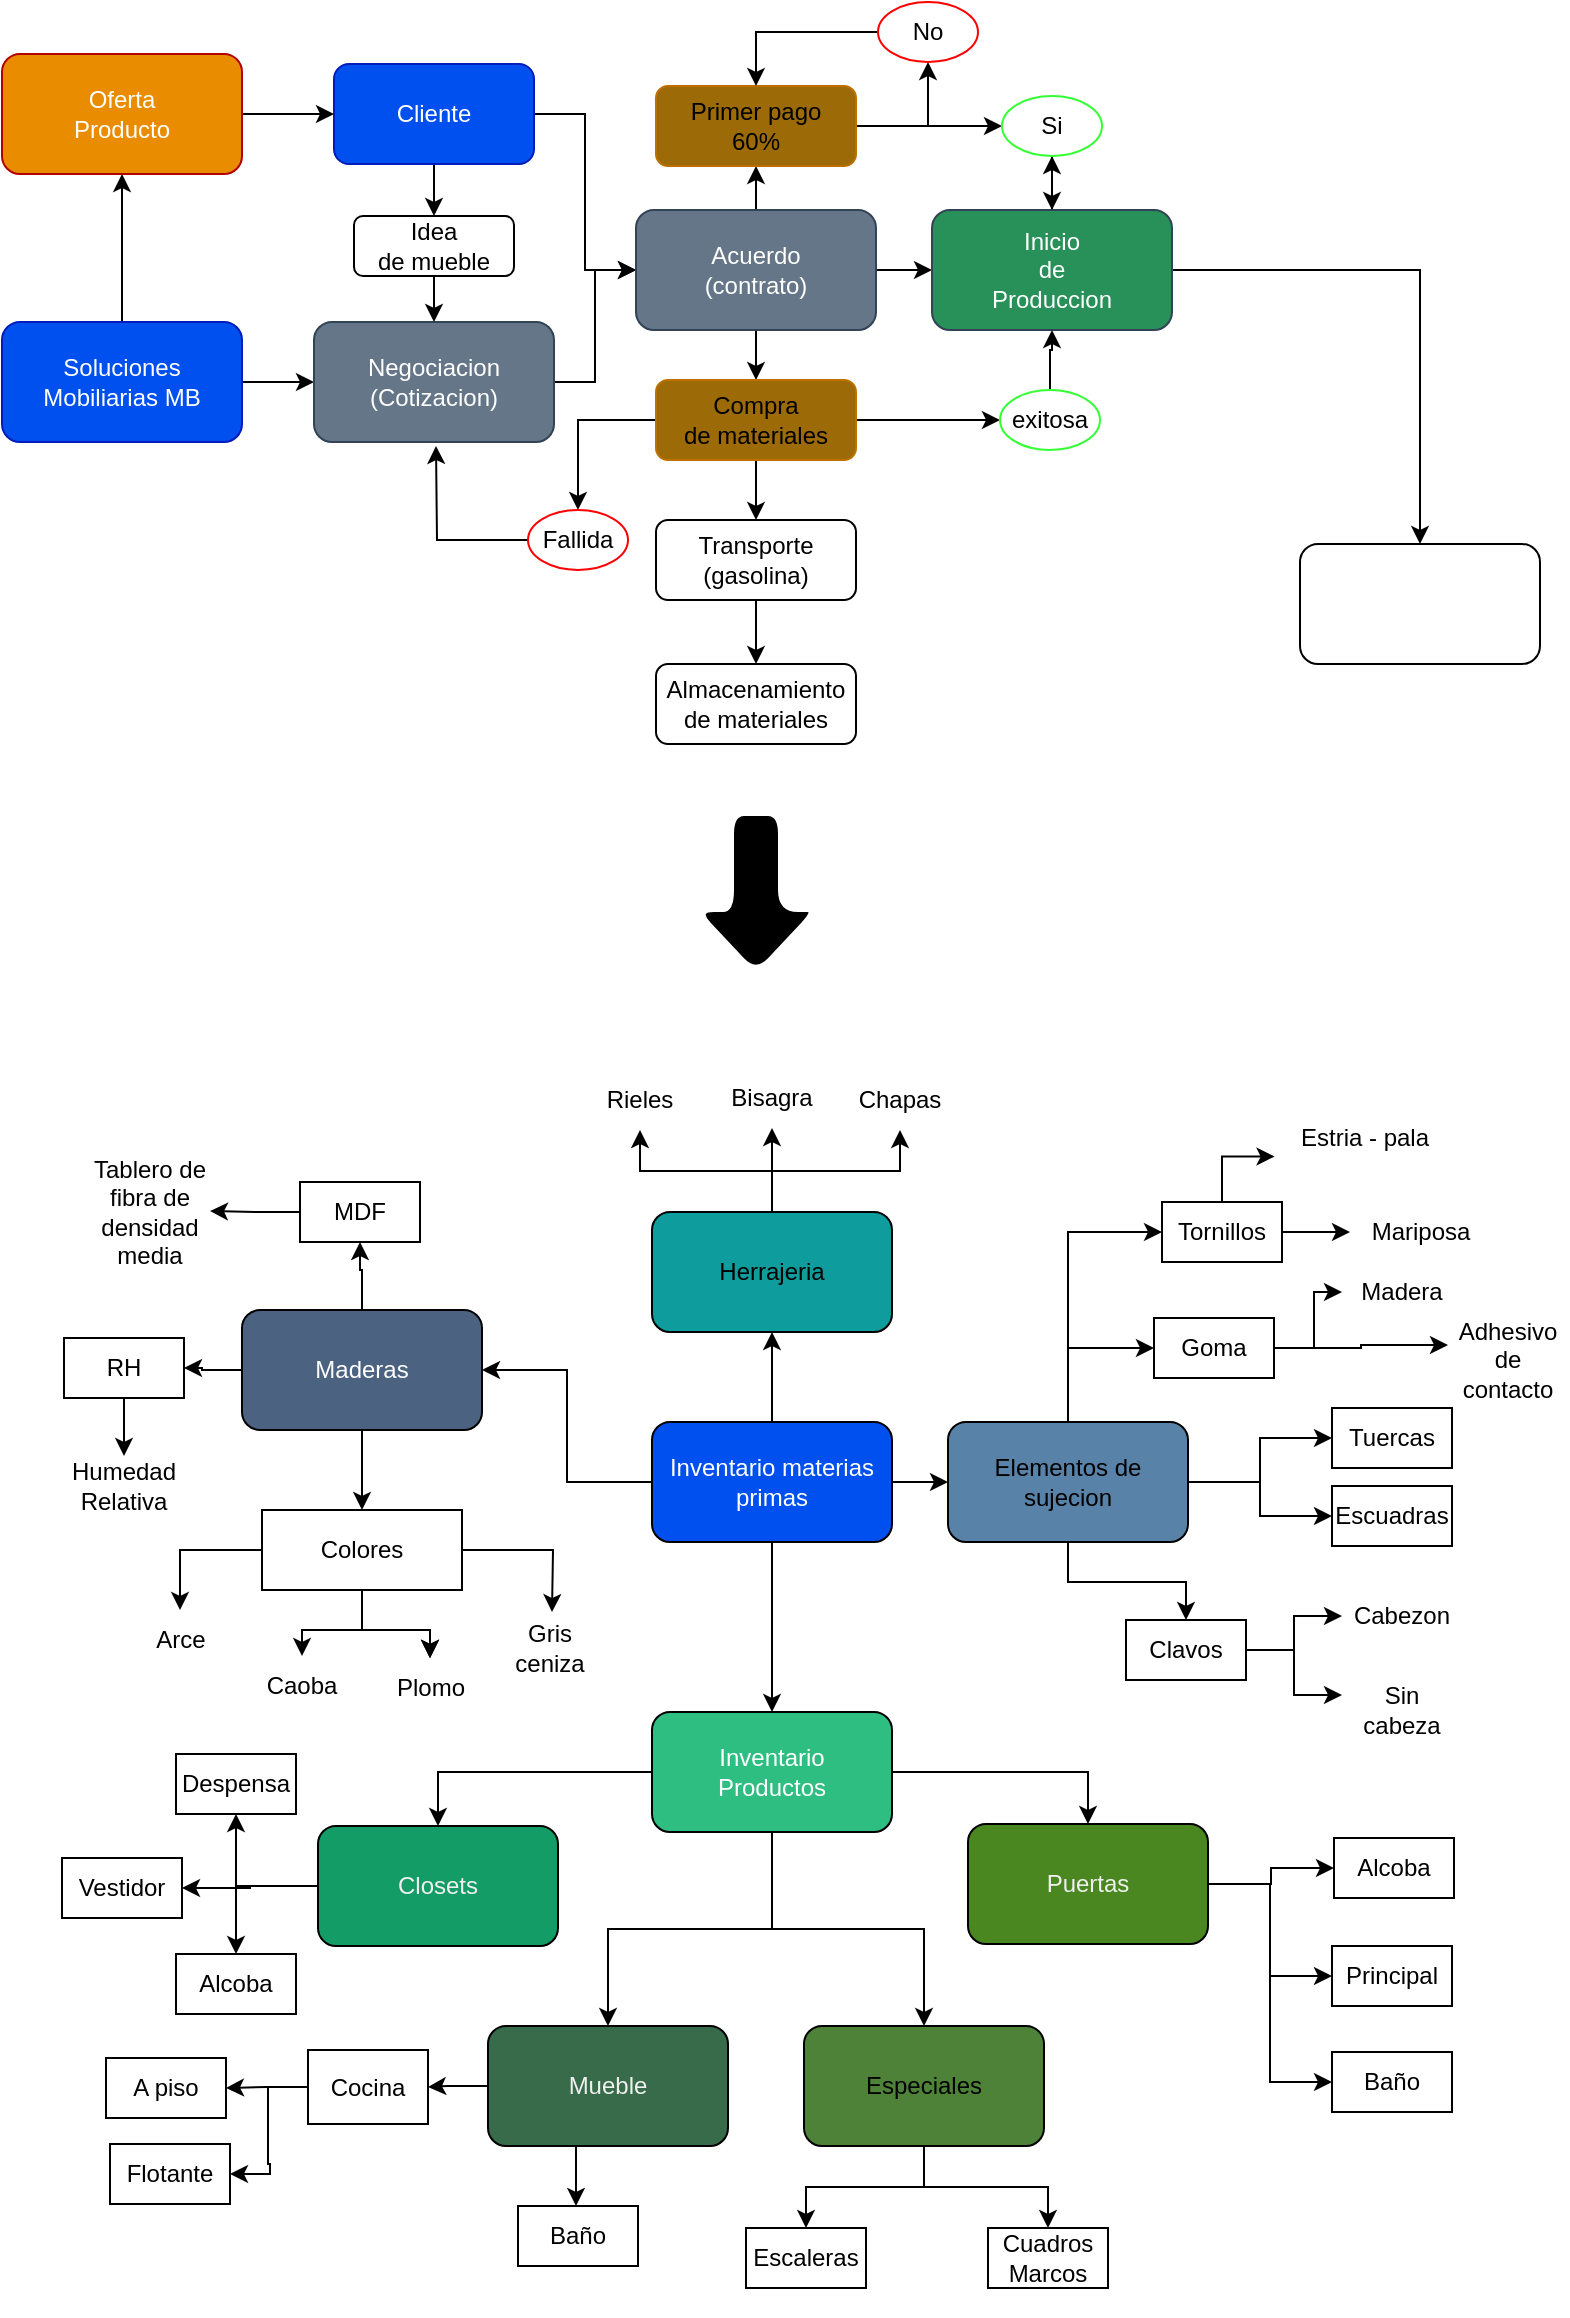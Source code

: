 <mxfile version="21.4.0" type="github">
  <diagram id="C5RBs43oDa-KdzZeNtuy" name="Page-1">
    <mxGraphModel dx="836" dy="406" grid="1" gridSize="10" guides="1" tooltips="1" connect="1" arrows="1" fold="1" page="1" pageScale="1" pageWidth="827" pageHeight="1169" math="0" shadow="0">
      <root>
        <mxCell id="WIyWlLk6GJQsqaUBKTNV-0" />
        <mxCell id="WIyWlLk6GJQsqaUBKTNV-1" parent="WIyWlLk6GJQsqaUBKTNV-0" />
        <mxCell id="njqpp_BXz_OFNDyBb1AA-287" style="edgeStyle=orthogonalEdgeStyle;rounded=0;orthogonalLoop=1;jettySize=auto;html=1;" edge="1" parent="WIyWlLk6GJQsqaUBKTNV-1" source="njqpp_BXz_OFNDyBb1AA-103" target="njqpp_BXz_OFNDyBb1AA-286">
          <mxGeometry relative="1" as="geometry" />
        </mxCell>
        <mxCell id="njqpp_BXz_OFNDyBb1AA-305" style="edgeStyle=orthogonalEdgeStyle;rounded=0;orthogonalLoop=1;jettySize=auto;html=1;entryX=0;entryY=0.5;entryDx=0;entryDy=0;" edge="1" parent="WIyWlLk6GJQsqaUBKTNV-1" source="njqpp_BXz_OFNDyBb1AA-103" target="njqpp_BXz_OFNDyBb1AA-290">
          <mxGeometry relative="1" as="geometry" />
        </mxCell>
        <mxCell id="njqpp_BXz_OFNDyBb1AA-103" value="Soluciones Mobiliarias MB" style="rounded=1;whiteSpace=wrap;html=1;fillColor=#0050ef;fontColor=#ffffff;strokeColor=#001DBC;" vertex="1" parent="WIyWlLk6GJQsqaUBKTNV-1">
          <mxGeometry x="13" y="167" width="120" height="60" as="geometry" />
        </mxCell>
        <mxCell id="njqpp_BXz_OFNDyBb1AA-194" value="" style="edgeStyle=orthogonalEdgeStyle;rounded=0;orthogonalLoop=1;jettySize=auto;html=1;" edge="1" parent="WIyWlLk6GJQsqaUBKTNV-1" source="njqpp_BXz_OFNDyBb1AA-198" target="njqpp_BXz_OFNDyBb1AA-203">
          <mxGeometry relative="1" as="geometry" />
        </mxCell>
        <mxCell id="njqpp_BXz_OFNDyBb1AA-195" style="edgeStyle=orthogonalEdgeStyle;rounded=0;orthogonalLoop=1;jettySize=auto;html=1;" edge="1" parent="WIyWlLk6GJQsqaUBKTNV-1" source="njqpp_BXz_OFNDyBb1AA-198" target="njqpp_BXz_OFNDyBb1AA-209">
          <mxGeometry relative="1" as="geometry">
            <mxPoint x="578" y="692" as="targetPoint" />
          </mxGeometry>
        </mxCell>
        <mxCell id="njqpp_BXz_OFNDyBb1AA-196" style="edgeStyle=orthogonalEdgeStyle;rounded=0;orthogonalLoop=1;jettySize=auto;html=1;" edge="1" parent="WIyWlLk6GJQsqaUBKTNV-1" source="njqpp_BXz_OFNDyBb1AA-198" target="njqpp_BXz_OFNDyBb1AA-213">
          <mxGeometry relative="1" as="geometry">
            <mxPoint x="398" y="642" as="targetPoint" />
          </mxGeometry>
        </mxCell>
        <mxCell id="njqpp_BXz_OFNDyBb1AA-197" style="edgeStyle=orthogonalEdgeStyle;rounded=0;orthogonalLoop=1;jettySize=auto;html=1;entryX=1;entryY=0.5;entryDx=0;entryDy=0;" edge="1" parent="WIyWlLk6GJQsqaUBKTNV-1" source="njqpp_BXz_OFNDyBb1AA-198" target="njqpp_BXz_OFNDyBb1AA-217">
          <mxGeometry relative="1" as="geometry" />
        </mxCell>
        <mxCell id="njqpp_BXz_OFNDyBb1AA-198" value="Inventario materias primas" style="rounded=1;whiteSpace=wrap;html=1;fillColor=#0050ef;fontColor=#ffffff;strokeColor=#000000;" vertex="1" parent="WIyWlLk6GJQsqaUBKTNV-1">
          <mxGeometry x="338" y="717" width="120" height="60" as="geometry" />
        </mxCell>
        <mxCell id="njqpp_BXz_OFNDyBb1AA-199" style="edgeStyle=orthogonalEdgeStyle;rounded=0;orthogonalLoop=1;jettySize=auto;html=1;entryX=0.5;entryY=0;entryDx=0;entryDy=0;" edge="1" parent="WIyWlLk6GJQsqaUBKTNV-1" source="njqpp_BXz_OFNDyBb1AA-203" target="njqpp_BXz_OFNDyBb1AA-225">
          <mxGeometry relative="1" as="geometry" />
        </mxCell>
        <mxCell id="njqpp_BXz_OFNDyBb1AA-200" style="edgeStyle=orthogonalEdgeStyle;rounded=0;orthogonalLoop=1;jettySize=auto;html=1;" edge="1" parent="WIyWlLk6GJQsqaUBKTNV-1" source="njqpp_BXz_OFNDyBb1AA-203" target="njqpp_BXz_OFNDyBb1AA-228">
          <mxGeometry relative="1" as="geometry" />
        </mxCell>
        <mxCell id="njqpp_BXz_OFNDyBb1AA-201" style="edgeStyle=orthogonalEdgeStyle;rounded=0;orthogonalLoop=1;jettySize=auto;html=1;" edge="1" parent="WIyWlLk6GJQsqaUBKTNV-1" source="njqpp_BXz_OFNDyBb1AA-203" target="njqpp_BXz_OFNDyBb1AA-231">
          <mxGeometry relative="1" as="geometry" />
        </mxCell>
        <mxCell id="njqpp_BXz_OFNDyBb1AA-202" style="edgeStyle=orthogonalEdgeStyle;rounded=0;orthogonalLoop=1;jettySize=auto;html=1;entryX=0.5;entryY=0;entryDx=0;entryDy=0;" edge="1" parent="WIyWlLk6GJQsqaUBKTNV-1" source="njqpp_BXz_OFNDyBb1AA-203" target="njqpp_BXz_OFNDyBb1AA-221">
          <mxGeometry relative="1" as="geometry" />
        </mxCell>
        <mxCell id="njqpp_BXz_OFNDyBb1AA-203" value="&lt;div&gt;Inventario&lt;/div&gt;&lt;div&gt;Productos&lt;br&gt;&lt;/div&gt;" style="whiteSpace=wrap;html=1;rounded=1;fillColor=#2ebe81;fontColor=#ffffff;strokeColor=#000000;" vertex="1" parent="WIyWlLk6GJQsqaUBKTNV-1">
          <mxGeometry x="338" y="862" width="120" height="60" as="geometry" />
        </mxCell>
        <mxCell id="njqpp_BXz_OFNDyBb1AA-204" style="edgeStyle=orthogonalEdgeStyle;rounded=0;orthogonalLoop=1;jettySize=auto;html=1;entryX=0;entryY=0.5;entryDx=0;entryDy=0;" edge="1" parent="WIyWlLk6GJQsqaUBKTNV-1" source="njqpp_BXz_OFNDyBb1AA-209" target="njqpp_BXz_OFNDyBb1AA-253">
          <mxGeometry relative="1" as="geometry" />
        </mxCell>
        <mxCell id="njqpp_BXz_OFNDyBb1AA-205" style="edgeStyle=orthogonalEdgeStyle;rounded=0;orthogonalLoop=1;jettySize=auto;html=1;entryX=0;entryY=0.5;entryDx=0;entryDy=0;" edge="1" parent="WIyWlLk6GJQsqaUBKTNV-1" source="njqpp_BXz_OFNDyBb1AA-209" target="njqpp_BXz_OFNDyBb1AA-254">
          <mxGeometry relative="1" as="geometry" />
        </mxCell>
        <mxCell id="njqpp_BXz_OFNDyBb1AA-206" style="edgeStyle=orthogonalEdgeStyle;rounded=0;orthogonalLoop=1;jettySize=auto;html=1;entryX=0;entryY=0.5;entryDx=0;entryDy=0;" edge="1" parent="WIyWlLk6GJQsqaUBKTNV-1" source="njqpp_BXz_OFNDyBb1AA-209" target="njqpp_BXz_OFNDyBb1AA-255">
          <mxGeometry relative="1" as="geometry" />
        </mxCell>
        <mxCell id="njqpp_BXz_OFNDyBb1AA-207" style="edgeStyle=orthogonalEdgeStyle;rounded=0;orthogonalLoop=1;jettySize=auto;html=1;entryX=0.5;entryY=0;entryDx=0;entryDy=0;" edge="1" parent="WIyWlLk6GJQsqaUBKTNV-1" source="njqpp_BXz_OFNDyBb1AA-209" target="njqpp_BXz_OFNDyBb1AA-258">
          <mxGeometry relative="1" as="geometry" />
        </mxCell>
        <mxCell id="njqpp_BXz_OFNDyBb1AA-208" style="edgeStyle=orthogonalEdgeStyle;rounded=0;orthogonalLoop=1;jettySize=auto;html=1;entryX=0;entryY=0.5;entryDx=0;entryDy=0;" edge="1" parent="WIyWlLk6GJQsqaUBKTNV-1" source="njqpp_BXz_OFNDyBb1AA-209" target="njqpp_BXz_OFNDyBb1AA-280">
          <mxGeometry relative="1" as="geometry" />
        </mxCell>
        <mxCell id="njqpp_BXz_OFNDyBb1AA-209" value="&lt;div&gt;Elementos de sujecion&lt;/div&gt;" style="rounded=1;whiteSpace=wrap;html=1;fillColor=#5882a7;strokeColor=#000000;" vertex="1" parent="WIyWlLk6GJQsqaUBKTNV-1">
          <mxGeometry x="486" y="717" width="120" height="60" as="geometry" />
        </mxCell>
        <mxCell id="njqpp_BXz_OFNDyBb1AA-210" style="edgeStyle=orthogonalEdgeStyle;rounded=0;orthogonalLoop=1;jettySize=auto;html=1;entryX=0.5;entryY=1;entryDx=0;entryDy=0;" edge="1" parent="WIyWlLk6GJQsqaUBKTNV-1" source="njqpp_BXz_OFNDyBb1AA-213" target="njqpp_BXz_OFNDyBb1AA-248">
          <mxGeometry relative="1" as="geometry" />
        </mxCell>
        <mxCell id="njqpp_BXz_OFNDyBb1AA-211" style="edgeStyle=orthogonalEdgeStyle;rounded=0;orthogonalLoop=1;jettySize=auto;html=1;" edge="1" parent="WIyWlLk6GJQsqaUBKTNV-1" source="njqpp_BXz_OFNDyBb1AA-213" target="njqpp_BXz_OFNDyBb1AA-249">
          <mxGeometry relative="1" as="geometry" />
        </mxCell>
        <mxCell id="njqpp_BXz_OFNDyBb1AA-212" style="edgeStyle=orthogonalEdgeStyle;rounded=0;orthogonalLoop=1;jettySize=auto;html=1;" edge="1" parent="WIyWlLk6GJQsqaUBKTNV-1" source="njqpp_BXz_OFNDyBb1AA-213" target="njqpp_BXz_OFNDyBb1AA-250">
          <mxGeometry relative="1" as="geometry" />
        </mxCell>
        <mxCell id="njqpp_BXz_OFNDyBb1AA-213" value="Herrajeria" style="rounded=1;whiteSpace=wrap;html=1;fillColor=#0E9C9C;strokeColor=#000000;" vertex="1" parent="WIyWlLk6GJQsqaUBKTNV-1">
          <mxGeometry x="338" y="612" width="120" height="60" as="geometry" />
        </mxCell>
        <mxCell id="njqpp_BXz_OFNDyBb1AA-214" style="edgeStyle=orthogonalEdgeStyle;rounded=0;orthogonalLoop=1;jettySize=auto;html=1;strokeColor=default;" edge="1" parent="WIyWlLk6GJQsqaUBKTNV-1" source="njqpp_BXz_OFNDyBb1AA-217" target="njqpp_BXz_OFNDyBb1AA-246">
          <mxGeometry relative="1" as="geometry" />
        </mxCell>
        <mxCell id="njqpp_BXz_OFNDyBb1AA-215" style="edgeStyle=orthogonalEdgeStyle;rounded=0;orthogonalLoop=1;jettySize=auto;html=1;" edge="1" parent="WIyWlLk6GJQsqaUBKTNV-1" source="njqpp_BXz_OFNDyBb1AA-217" target="njqpp_BXz_OFNDyBb1AA-244">
          <mxGeometry relative="1" as="geometry" />
        </mxCell>
        <mxCell id="njqpp_BXz_OFNDyBb1AA-216" style="edgeStyle=orthogonalEdgeStyle;rounded=0;orthogonalLoop=1;jettySize=auto;html=1;entryX=0.5;entryY=1;entryDx=0;entryDy=0;" edge="1" parent="WIyWlLk6GJQsqaUBKTNV-1" source="njqpp_BXz_OFNDyBb1AA-217" target="njqpp_BXz_OFNDyBb1AA-266">
          <mxGeometry relative="1" as="geometry" />
        </mxCell>
        <mxCell id="njqpp_BXz_OFNDyBb1AA-217" value="Maderas" style="rounded=1;whiteSpace=wrap;html=1;fillColor=#4b6281;fontColor=#ffffff;strokeColor=#000000;" vertex="1" parent="WIyWlLk6GJQsqaUBKTNV-1">
          <mxGeometry x="133" y="661" width="120" height="60" as="geometry" />
        </mxCell>
        <mxCell id="njqpp_BXz_OFNDyBb1AA-218" style="edgeStyle=orthogonalEdgeStyle;rounded=0;orthogonalLoop=1;jettySize=auto;html=1;entryX=0;entryY=0.5;entryDx=0;entryDy=0;" edge="1" parent="WIyWlLk6GJQsqaUBKTNV-1" source="njqpp_BXz_OFNDyBb1AA-221" target="njqpp_BXz_OFNDyBb1AA-232">
          <mxGeometry relative="1" as="geometry" />
        </mxCell>
        <mxCell id="njqpp_BXz_OFNDyBb1AA-219" style="edgeStyle=orthogonalEdgeStyle;rounded=0;orthogonalLoop=1;jettySize=auto;html=1;entryX=0;entryY=0.5;entryDx=0;entryDy=0;" edge="1" parent="WIyWlLk6GJQsqaUBKTNV-1" source="njqpp_BXz_OFNDyBb1AA-221" target="njqpp_BXz_OFNDyBb1AA-233">
          <mxGeometry relative="1" as="geometry" />
        </mxCell>
        <mxCell id="njqpp_BXz_OFNDyBb1AA-220" style="edgeStyle=orthogonalEdgeStyle;rounded=0;orthogonalLoop=1;jettySize=auto;html=1;entryX=0;entryY=0.5;entryDx=0;entryDy=0;" edge="1" parent="WIyWlLk6GJQsqaUBKTNV-1" source="njqpp_BXz_OFNDyBb1AA-221" target="njqpp_BXz_OFNDyBb1AA-234">
          <mxGeometry relative="1" as="geometry" />
        </mxCell>
        <mxCell id="njqpp_BXz_OFNDyBb1AA-221" value="&lt;div&gt;Puertas&lt;/div&gt;" style="rounded=1;whiteSpace=wrap;html=1;fillColor=#4A8720;strokeColor=#000000;fontColor=#F0F0F0;" vertex="1" parent="WIyWlLk6GJQsqaUBKTNV-1">
          <mxGeometry x="496" y="918" width="120" height="60" as="geometry" />
        </mxCell>
        <mxCell id="njqpp_BXz_OFNDyBb1AA-222" style="edgeStyle=orthogonalEdgeStyle;rounded=0;orthogonalLoop=1;jettySize=auto;html=1;entryX=1;entryY=0.5;entryDx=0;entryDy=0;" edge="1" parent="WIyWlLk6GJQsqaUBKTNV-1" source="njqpp_BXz_OFNDyBb1AA-225" target="njqpp_BXz_OFNDyBb1AA-271">
          <mxGeometry relative="1" as="geometry" />
        </mxCell>
        <mxCell id="njqpp_BXz_OFNDyBb1AA-223" style="edgeStyle=orthogonalEdgeStyle;rounded=0;orthogonalLoop=1;jettySize=auto;html=1;entryX=0.5;entryY=1;entryDx=0;entryDy=0;" edge="1" parent="WIyWlLk6GJQsqaUBKTNV-1" source="njqpp_BXz_OFNDyBb1AA-225" target="njqpp_BXz_OFNDyBb1AA-273">
          <mxGeometry relative="1" as="geometry" />
        </mxCell>
        <mxCell id="njqpp_BXz_OFNDyBb1AA-224" style="edgeStyle=orthogonalEdgeStyle;rounded=0;orthogonalLoop=1;jettySize=auto;html=1;entryX=0.5;entryY=0;entryDx=0;entryDy=0;" edge="1" parent="WIyWlLk6GJQsqaUBKTNV-1" source="njqpp_BXz_OFNDyBb1AA-225" target="njqpp_BXz_OFNDyBb1AA-272">
          <mxGeometry relative="1" as="geometry" />
        </mxCell>
        <mxCell id="njqpp_BXz_OFNDyBb1AA-225" value="Closets" style="rounded=1;whiteSpace=wrap;html=1;fillColor=#149c66;strokeColor=#000000;fontColor=#F0F0F0;" vertex="1" parent="WIyWlLk6GJQsqaUBKTNV-1">
          <mxGeometry x="171" y="919" width="120" height="60" as="geometry" />
        </mxCell>
        <mxCell id="njqpp_BXz_OFNDyBb1AA-226" style="edgeStyle=orthogonalEdgeStyle;rounded=0;orthogonalLoop=1;jettySize=auto;html=1;" edge="1" parent="WIyWlLk6GJQsqaUBKTNV-1" source="njqpp_BXz_OFNDyBb1AA-228" target="njqpp_BXz_OFNDyBb1AA-237">
          <mxGeometry relative="1" as="geometry" />
        </mxCell>
        <mxCell id="njqpp_BXz_OFNDyBb1AA-227" style="edgeStyle=orthogonalEdgeStyle;rounded=0;orthogonalLoop=1;jettySize=auto;html=1;" edge="1" parent="WIyWlLk6GJQsqaUBKTNV-1">
          <mxGeometry relative="1" as="geometry">
            <mxPoint x="315" y="1079" as="sourcePoint" />
            <mxPoint x="300" y="1109" as="targetPoint" />
          </mxGeometry>
        </mxCell>
        <mxCell id="njqpp_BXz_OFNDyBb1AA-228" value="&lt;div&gt;Mueble&lt;/div&gt;" style="rounded=1;whiteSpace=wrap;html=1;fillColor=#386b4a;strokeColor=#000000;fontColor=#F0F0F0;" vertex="1" parent="WIyWlLk6GJQsqaUBKTNV-1">
          <mxGeometry x="256" y="1019" width="120" height="60" as="geometry" />
        </mxCell>
        <mxCell id="njqpp_BXz_OFNDyBb1AA-229" style="edgeStyle=orthogonalEdgeStyle;rounded=0;orthogonalLoop=1;jettySize=auto;html=1;" edge="1" parent="WIyWlLk6GJQsqaUBKTNV-1" source="njqpp_BXz_OFNDyBb1AA-231" target="njqpp_BXz_OFNDyBb1AA-239">
          <mxGeometry relative="1" as="geometry" />
        </mxCell>
        <mxCell id="njqpp_BXz_OFNDyBb1AA-230" style="edgeStyle=orthogonalEdgeStyle;rounded=0;orthogonalLoop=1;jettySize=auto;html=1;entryX=0.5;entryY=0;entryDx=0;entryDy=0;" edge="1" parent="WIyWlLk6GJQsqaUBKTNV-1" source="njqpp_BXz_OFNDyBb1AA-231" target="njqpp_BXz_OFNDyBb1AA-240">
          <mxGeometry relative="1" as="geometry" />
        </mxCell>
        <mxCell id="njqpp_BXz_OFNDyBb1AA-231" value="Especiales" style="rounded=1;whiteSpace=wrap;html=1;fillColor=#4e8239;strokeColor=#000000;" vertex="1" parent="WIyWlLk6GJQsqaUBKTNV-1">
          <mxGeometry x="414" y="1019" width="120" height="60" as="geometry" />
        </mxCell>
        <mxCell id="njqpp_BXz_OFNDyBb1AA-232" value="Alcoba" style="text;html=1;strokeColor=default;fillColor=none;align=center;verticalAlign=middle;whiteSpace=wrap;rounded=0;" vertex="1" parent="WIyWlLk6GJQsqaUBKTNV-1">
          <mxGeometry x="679" y="925" width="60" height="30" as="geometry" />
        </mxCell>
        <mxCell id="njqpp_BXz_OFNDyBb1AA-233" value="Principal" style="text;html=1;strokeColor=default;fillColor=none;align=center;verticalAlign=middle;whiteSpace=wrap;rounded=0;" vertex="1" parent="WIyWlLk6GJQsqaUBKTNV-1">
          <mxGeometry x="678" y="979" width="60" height="30" as="geometry" />
        </mxCell>
        <mxCell id="njqpp_BXz_OFNDyBb1AA-234" value="&lt;div&gt;Baño&lt;/div&gt;" style="text;html=1;strokeColor=default;fillColor=none;align=center;verticalAlign=middle;whiteSpace=wrap;rounded=0;" vertex="1" parent="WIyWlLk6GJQsqaUBKTNV-1">
          <mxGeometry x="678" y="1032" width="60" height="30" as="geometry" />
        </mxCell>
        <mxCell id="njqpp_BXz_OFNDyBb1AA-235" style="edgeStyle=orthogonalEdgeStyle;rounded=0;orthogonalLoop=1;jettySize=auto;html=1;entryX=1;entryY=0.5;entryDx=0;entryDy=0;" edge="1" parent="WIyWlLk6GJQsqaUBKTNV-1" source="njqpp_BXz_OFNDyBb1AA-237" target="njqpp_BXz_OFNDyBb1AA-242">
          <mxGeometry relative="1" as="geometry" />
        </mxCell>
        <mxCell id="njqpp_BXz_OFNDyBb1AA-236" style="edgeStyle=orthogonalEdgeStyle;rounded=0;orthogonalLoop=1;jettySize=auto;html=1;entryX=1;entryY=0.5;entryDx=0;entryDy=0;" edge="1" parent="WIyWlLk6GJQsqaUBKTNV-1" source="njqpp_BXz_OFNDyBb1AA-237" target="njqpp_BXz_OFNDyBb1AA-241">
          <mxGeometry relative="1" as="geometry" />
        </mxCell>
        <mxCell id="njqpp_BXz_OFNDyBb1AA-237" value="&lt;div&gt;Cocina&lt;/div&gt;" style="text;html=1;strokeColor=default;fillColor=default;align=center;verticalAlign=middle;whiteSpace=wrap;rounded=0;" vertex="1" parent="WIyWlLk6GJQsqaUBKTNV-1">
          <mxGeometry x="166" y="1031" width="60" height="37" as="geometry" />
        </mxCell>
        <mxCell id="njqpp_BXz_OFNDyBb1AA-238" value="Baño" style="text;html=1;strokeColor=default;fillColor=none;align=center;verticalAlign=middle;whiteSpace=wrap;rounded=0;" vertex="1" parent="WIyWlLk6GJQsqaUBKTNV-1">
          <mxGeometry x="271" y="1109" width="60" height="30" as="geometry" />
        </mxCell>
        <mxCell id="njqpp_BXz_OFNDyBb1AA-239" value="Escaleras" style="text;html=1;strokeColor=default;fillColor=none;align=center;verticalAlign=middle;whiteSpace=wrap;rounded=0;" vertex="1" parent="WIyWlLk6GJQsqaUBKTNV-1">
          <mxGeometry x="385" y="1120" width="60" height="30" as="geometry" />
        </mxCell>
        <mxCell id="njqpp_BXz_OFNDyBb1AA-240" value="&lt;div&gt;&lt;br&gt;&lt;/div&gt;&lt;div&gt;Cuadros&lt;/div&gt;&lt;div&gt;Marcos&lt;/div&gt;&lt;div&gt;&lt;br&gt;&lt;/div&gt;" style="text;html=1;strokeColor=default;fillColor=none;align=center;verticalAlign=middle;whiteSpace=wrap;rounded=0;" vertex="1" parent="WIyWlLk6GJQsqaUBKTNV-1">
          <mxGeometry x="506" y="1120" width="60" height="30" as="geometry" />
        </mxCell>
        <mxCell id="njqpp_BXz_OFNDyBb1AA-241" value="Flotante" style="text;html=1;strokeColor=default;fillColor=none;align=center;verticalAlign=middle;whiteSpace=wrap;rounded=0;" vertex="1" parent="WIyWlLk6GJQsqaUBKTNV-1">
          <mxGeometry x="67" y="1078" width="60" height="30" as="geometry" />
        </mxCell>
        <mxCell id="njqpp_BXz_OFNDyBb1AA-242" value="A piso" style="text;html=1;strokeColor=default;fillColor=none;align=center;verticalAlign=middle;whiteSpace=wrap;rounded=0;" vertex="1" parent="WIyWlLk6GJQsqaUBKTNV-1">
          <mxGeometry x="65" y="1035" width="60" height="30" as="geometry" />
        </mxCell>
        <mxCell id="njqpp_BXz_OFNDyBb1AA-243" style="edgeStyle=orthogonalEdgeStyle;rounded=0;orthogonalLoop=1;jettySize=auto;html=1;" edge="1" parent="WIyWlLk6GJQsqaUBKTNV-1" source="njqpp_BXz_OFNDyBb1AA-244" target="njqpp_BXz_OFNDyBb1AA-277">
          <mxGeometry relative="1" as="geometry" />
        </mxCell>
        <mxCell id="njqpp_BXz_OFNDyBb1AA-244" value="RH" style="text;html=1;strokeColor=default;fillColor=default;align=center;verticalAlign=middle;whiteSpace=wrap;rounded=0;" vertex="1" parent="WIyWlLk6GJQsqaUBKTNV-1">
          <mxGeometry x="44" y="675" width="60" height="30" as="geometry" />
        </mxCell>
        <mxCell id="njqpp_BXz_OFNDyBb1AA-245" style="edgeStyle=orthogonalEdgeStyle;rounded=0;orthogonalLoop=1;jettySize=auto;html=1;entryX=1;entryY=0.5;entryDx=0;entryDy=0;" edge="1" parent="WIyWlLk6GJQsqaUBKTNV-1" source="njqpp_BXz_OFNDyBb1AA-246" target="njqpp_BXz_OFNDyBb1AA-247">
          <mxGeometry relative="1" as="geometry" />
        </mxCell>
        <mxCell id="njqpp_BXz_OFNDyBb1AA-246" value="MDF" style="text;html=1;strokeColor=default;fillColor=default;align=center;verticalAlign=middle;whiteSpace=wrap;rounded=0;" vertex="1" parent="WIyWlLk6GJQsqaUBKTNV-1">
          <mxGeometry x="162" y="597" width="60" height="30" as="geometry" />
        </mxCell>
        <mxCell id="njqpp_BXz_OFNDyBb1AA-247" value="Tablero de fibra de densidad media" style="text;html=1;strokeColor=none;fillColor=none;align=center;verticalAlign=middle;whiteSpace=wrap;rounded=0;" vertex="1" parent="WIyWlLk6GJQsqaUBKTNV-1">
          <mxGeometry x="57" y="580" width="60" height="63" as="geometry" />
        </mxCell>
        <mxCell id="njqpp_BXz_OFNDyBb1AA-248" value="Rieles" style="text;html=1;strokeColor=none;fillColor=none;align=center;verticalAlign=middle;whiteSpace=wrap;rounded=0;" vertex="1" parent="WIyWlLk6GJQsqaUBKTNV-1">
          <mxGeometry x="302" y="541" width="60" height="30" as="geometry" />
        </mxCell>
        <mxCell id="njqpp_BXz_OFNDyBb1AA-249" value="Chapas" style="text;html=1;strokeColor=none;fillColor=none;align=center;verticalAlign=middle;whiteSpace=wrap;rounded=0;" vertex="1" parent="WIyWlLk6GJQsqaUBKTNV-1">
          <mxGeometry x="432" y="541" width="60" height="30" as="geometry" />
        </mxCell>
        <mxCell id="njqpp_BXz_OFNDyBb1AA-250" value="Bisagra" style="text;html=1;strokeColor=none;fillColor=none;align=center;verticalAlign=middle;whiteSpace=wrap;rounded=0;" vertex="1" parent="WIyWlLk6GJQsqaUBKTNV-1">
          <mxGeometry x="368" y="540" width="60" height="30" as="geometry" />
        </mxCell>
        <mxCell id="njqpp_BXz_OFNDyBb1AA-251" style="edgeStyle=orthogonalEdgeStyle;rounded=0;orthogonalLoop=1;jettySize=auto;html=1;entryX=0.003;entryY=0.81;entryDx=0;entryDy=0;entryPerimeter=0;" edge="1" parent="WIyWlLk6GJQsqaUBKTNV-1" source="njqpp_BXz_OFNDyBb1AA-253" target="njqpp_BXz_OFNDyBb1AA-259">
          <mxGeometry relative="1" as="geometry" />
        </mxCell>
        <mxCell id="njqpp_BXz_OFNDyBb1AA-252" style="edgeStyle=orthogonalEdgeStyle;rounded=0;orthogonalLoop=1;jettySize=auto;html=1;" edge="1" parent="WIyWlLk6GJQsqaUBKTNV-1" source="njqpp_BXz_OFNDyBb1AA-253" target="njqpp_BXz_OFNDyBb1AA-274">
          <mxGeometry relative="1" as="geometry" />
        </mxCell>
        <mxCell id="njqpp_BXz_OFNDyBb1AA-253" value="Tornillos" style="text;html=1;strokeColor=default;fillColor=default;align=center;verticalAlign=middle;whiteSpace=wrap;rounded=0;" vertex="1" parent="WIyWlLk6GJQsqaUBKTNV-1">
          <mxGeometry x="593" y="607" width="60" height="30" as="geometry" />
        </mxCell>
        <mxCell id="njqpp_BXz_OFNDyBb1AA-254" value="&lt;div&gt;Tuercas&lt;br&gt;&lt;/div&gt;" style="text;html=1;strokeColor=default;fillColor=none;align=center;verticalAlign=middle;whiteSpace=wrap;rounded=0;" vertex="1" parent="WIyWlLk6GJQsqaUBKTNV-1">
          <mxGeometry x="678" y="710" width="60" height="30" as="geometry" />
        </mxCell>
        <mxCell id="njqpp_BXz_OFNDyBb1AA-255" value="Escuadras" style="text;html=1;strokeColor=default;fillColor=none;align=center;verticalAlign=middle;whiteSpace=wrap;rounded=0;" vertex="1" parent="WIyWlLk6GJQsqaUBKTNV-1">
          <mxGeometry x="678" y="749" width="60" height="30" as="geometry" />
        </mxCell>
        <mxCell id="njqpp_BXz_OFNDyBb1AA-256" style="edgeStyle=orthogonalEdgeStyle;rounded=0;orthogonalLoop=1;jettySize=auto;html=1;entryX=0;entryY=0.25;entryDx=0;entryDy=0;" edge="1" parent="WIyWlLk6GJQsqaUBKTNV-1" source="njqpp_BXz_OFNDyBb1AA-258" target="njqpp_BXz_OFNDyBb1AA-276">
          <mxGeometry relative="1" as="geometry" />
        </mxCell>
        <mxCell id="njqpp_BXz_OFNDyBb1AA-257" style="edgeStyle=orthogonalEdgeStyle;rounded=0;orthogonalLoop=1;jettySize=auto;html=1;entryX=0;entryY=0.5;entryDx=0;entryDy=0;" edge="1" parent="WIyWlLk6GJQsqaUBKTNV-1" source="njqpp_BXz_OFNDyBb1AA-258" target="njqpp_BXz_OFNDyBb1AA-275">
          <mxGeometry relative="1" as="geometry" />
        </mxCell>
        <mxCell id="njqpp_BXz_OFNDyBb1AA-258" value="Clavos" style="text;html=1;strokeColor=default;fillColor=none;align=center;verticalAlign=middle;whiteSpace=wrap;rounded=0;" vertex="1" parent="WIyWlLk6GJQsqaUBKTNV-1">
          <mxGeometry x="575" y="816" width="60" height="30" as="geometry" />
        </mxCell>
        <mxCell id="njqpp_BXz_OFNDyBb1AA-259" value="Estria - pala" style="text;html=1;align=center;verticalAlign=middle;resizable=0;points=[];autosize=1;strokeColor=none;fillColor=none;" vertex="1" parent="WIyWlLk6GJQsqaUBKTNV-1">
          <mxGeometry x="649" y="560" width="90" height="30" as="geometry" />
        </mxCell>
        <mxCell id="njqpp_BXz_OFNDyBb1AA-260" style="edgeStyle=orthogonalEdgeStyle;rounded=0;orthogonalLoop=1;jettySize=auto;html=1;" edge="1" parent="WIyWlLk6GJQsqaUBKTNV-1" source="njqpp_BXz_OFNDyBb1AA-266" target="njqpp_BXz_OFNDyBb1AA-268">
          <mxGeometry relative="1" as="geometry" />
        </mxCell>
        <mxCell id="njqpp_BXz_OFNDyBb1AA-261" style="edgeStyle=orthogonalEdgeStyle;rounded=0;orthogonalLoop=1;jettySize=auto;html=1;" edge="1" parent="WIyWlLk6GJQsqaUBKTNV-1" source="njqpp_BXz_OFNDyBb1AA-266" target="njqpp_BXz_OFNDyBb1AA-269">
          <mxGeometry relative="1" as="geometry" />
        </mxCell>
        <mxCell id="njqpp_BXz_OFNDyBb1AA-262" style="edgeStyle=orthogonalEdgeStyle;rounded=0;orthogonalLoop=1;jettySize=auto;html=1;entryX=0.5;entryY=0;entryDx=0;entryDy=0;" edge="1" parent="WIyWlLk6GJQsqaUBKTNV-1" source="njqpp_BXz_OFNDyBb1AA-266" target="njqpp_BXz_OFNDyBb1AA-267">
          <mxGeometry relative="1" as="geometry" />
        </mxCell>
        <mxCell id="njqpp_BXz_OFNDyBb1AA-263" value="" style="edgeStyle=orthogonalEdgeStyle;rounded=0;orthogonalLoop=1;jettySize=auto;html=1;" edge="1" parent="WIyWlLk6GJQsqaUBKTNV-1" source="njqpp_BXz_OFNDyBb1AA-266" target="njqpp_BXz_OFNDyBb1AA-269">
          <mxGeometry relative="1" as="geometry" />
        </mxCell>
        <mxCell id="njqpp_BXz_OFNDyBb1AA-264" value="" style="edgeStyle=orthogonalEdgeStyle;rounded=0;orthogonalLoop=1;jettySize=auto;html=1;" edge="1" parent="WIyWlLk6GJQsqaUBKTNV-1" source="njqpp_BXz_OFNDyBb1AA-266" target="njqpp_BXz_OFNDyBb1AA-269">
          <mxGeometry relative="1" as="geometry" />
        </mxCell>
        <mxCell id="njqpp_BXz_OFNDyBb1AA-265" style="edgeStyle=orthogonalEdgeStyle;rounded=0;orthogonalLoop=1;jettySize=auto;html=1;" edge="1" parent="WIyWlLk6GJQsqaUBKTNV-1" source="njqpp_BXz_OFNDyBb1AA-266">
          <mxGeometry relative="1" as="geometry">
            <mxPoint x="288" y="812" as="targetPoint" />
          </mxGeometry>
        </mxCell>
        <mxCell id="njqpp_BXz_OFNDyBb1AA-266" value="Colores" style="rounded=0;whiteSpace=wrap;html=1;direction=west;" vertex="1" parent="WIyWlLk6GJQsqaUBKTNV-1">
          <mxGeometry x="143" y="761" width="100" height="40" as="geometry" />
        </mxCell>
        <mxCell id="njqpp_BXz_OFNDyBb1AA-267" value="Caoba" style="text;html=1;strokeColor=none;fillColor=none;align=center;verticalAlign=middle;whiteSpace=wrap;rounded=0;" vertex="1" parent="WIyWlLk6GJQsqaUBKTNV-1">
          <mxGeometry x="133" y="834" width="60" height="30" as="geometry" />
        </mxCell>
        <mxCell id="njqpp_BXz_OFNDyBb1AA-268" value="Arce" style="text;html=1;align=center;verticalAlign=middle;resizable=0;points=[];autosize=1;strokeColor=none;fillColor=none;" vertex="1" parent="WIyWlLk6GJQsqaUBKTNV-1">
          <mxGeometry x="77" y="811" width="50" height="30" as="geometry" />
        </mxCell>
        <mxCell id="njqpp_BXz_OFNDyBb1AA-269" value="Plomo" style="text;html=1;align=center;verticalAlign=middle;resizable=0;points=[];autosize=1;strokeColor=none;fillColor=none;" vertex="1" parent="WIyWlLk6GJQsqaUBKTNV-1">
          <mxGeometry x="197" y="835" width="60" height="30" as="geometry" />
        </mxCell>
        <mxCell id="njqpp_BXz_OFNDyBb1AA-270" value="Gris ceniza" style="text;html=1;strokeColor=none;fillColor=none;align=center;verticalAlign=middle;whiteSpace=wrap;rounded=0;" vertex="1" parent="WIyWlLk6GJQsqaUBKTNV-1">
          <mxGeometry x="257" y="815" width="60" height="30" as="geometry" />
        </mxCell>
        <mxCell id="njqpp_BXz_OFNDyBb1AA-271" value="Vestidor" style="text;html=1;strokeColor=default;fillColor=none;align=center;verticalAlign=middle;whiteSpace=wrap;rounded=0;" vertex="1" parent="WIyWlLk6GJQsqaUBKTNV-1">
          <mxGeometry x="43" y="935" width="60" height="30" as="geometry" />
        </mxCell>
        <mxCell id="njqpp_BXz_OFNDyBb1AA-272" value="Alcoba" style="text;html=1;strokeColor=default;fillColor=none;align=center;verticalAlign=middle;whiteSpace=wrap;rounded=0;" vertex="1" parent="WIyWlLk6GJQsqaUBKTNV-1">
          <mxGeometry x="100" y="983" width="60" height="30" as="geometry" />
        </mxCell>
        <mxCell id="njqpp_BXz_OFNDyBb1AA-273" value="Despensa" style="text;html=1;strokeColor=default;fillColor=none;align=center;verticalAlign=middle;whiteSpace=wrap;rounded=0;" vertex="1" parent="WIyWlLk6GJQsqaUBKTNV-1">
          <mxGeometry x="100" y="883" width="60" height="30" as="geometry" />
        </mxCell>
        <mxCell id="njqpp_BXz_OFNDyBb1AA-274" value="Mariposa" style="text;html=1;align=center;verticalAlign=middle;resizable=0;points=[];autosize=1;strokeColor=none;fillColor=none;" vertex="1" parent="WIyWlLk6GJQsqaUBKTNV-1">
          <mxGeometry x="687" y="607" width="70" height="30" as="geometry" />
        </mxCell>
        <mxCell id="njqpp_BXz_OFNDyBb1AA-275" value="&lt;div&gt;Cabezon&lt;/div&gt;" style="text;html=1;strokeColor=none;fillColor=none;align=center;verticalAlign=middle;whiteSpace=wrap;rounded=0;" vertex="1" parent="WIyWlLk6GJQsqaUBKTNV-1">
          <mxGeometry x="683" y="799" width="60" height="30" as="geometry" />
        </mxCell>
        <mxCell id="njqpp_BXz_OFNDyBb1AA-276" value="Sin cabeza" style="text;html=1;strokeColor=none;fillColor=none;align=center;verticalAlign=middle;whiteSpace=wrap;rounded=0;" vertex="1" parent="WIyWlLk6GJQsqaUBKTNV-1">
          <mxGeometry x="683" y="846" width="60" height="30" as="geometry" />
        </mxCell>
        <mxCell id="njqpp_BXz_OFNDyBb1AA-277" value="Humedad Relativa" style="text;html=1;strokeColor=none;fillColor=none;align=center;verticalAlign=middle;whiteSpace=wrap;rounded=0;" vertex="1" parent="WIyWlLk6GJQsqaUBKTNV-1">
          <mxGeometry x="44" y="734" width="60" height="30" as="geometry" />
        </mxCell>
        <mxCell id="njqpp_BXz_OFNDyBb1AA-278" style="edgeStyle=orthogonalEdgeStyle;rounded=0;orthogonalLoop=1;jettySize=auto;html=1;entryX=0;entryY=0.25;entryDx=0;entryDy=0;" edge="1" parent="WIyWlLk6GJQsqaUBKTNV-1" source="njqpp_BXz_OFNDyBb1AA-280" target="njqpp_BXz_OFNDyBb1AA-282">
          <mxGeometry relative="1" as="geometry" />
        </mxCell>
        <mxCell id="njqpp_BXz_OFNDyBb1AA-279" style="edgeStyle=orthogonalEdgeStyle;rounded=0;orthogonalLoop=1;jettySize=auto;html=1;entryX=0;entryY=0.5;entryDx=0;entryDy=0;" edge="1" parent="WIyWlLk6GJQsqaUBKTNV-1" source="njqpp_BXz_OFNDyBb1AA-280" target="njqpp_BXz_OFNDyBb1AA-281">
          <mxGeometry relative="1" as="geometry" />
        </mxCell>
        <mxCell id="njqpp_BXz_OFNDyBb1AA-280" value="&lt;div&gt;Goma&lt;/div&gt;" style="text;html=1;strokeColor=default;fillColor=default;align=center;verticalAlign=middle;whiteSpace=wrap;rounded=0;labelBackgroundColor=none;" vertex="1" parent="WIyWlLk6GJQsqaUBKTNV-1">
          <mxGeometry x="589" y="665" width="60" height="30" as="geometry" />
        </mxCell>
        <mxCell id="njqpp_BXz_OFNDyBb1AA-281" value="Madera" style="text;html=1;strokeColor=none;fillColor=none;align=center;verticalAlign=middle;whiteSpace=wrap;rounded=0;" vertex="1" parent="WIyWlLk6GJQsqaUBKTNV-1">
          <mxGeometry x="683" y="637" width="60" height="30" as="geometry" />
        </mxCell>
        <mxCell id="njqpp_BXz_OFNDyBb1AA-282" value="Adhesivo de contacto" style="text;html=1;strokeColor=none;fillColor=none;align=center;verticalAlign=middle;whiteSpace=wrap;rounded=0;" vertex="1" parent="WIyWlLk6GJQsqaUBKTNV-1">
          <mxGeometry x="736" y="671" width="60" height="30" as="geometry" />
        </mxCell>
        <mxCell id="njqpp_BXz_OFNDyBb1AA-303" style="edgeStyle=orthogonalEdgeStyle;rounded=0;orthogonalLoop=1;jettySize=auto;html=1;entryX=0.5;entryY=0;entryDx=0;entryDy=0;" edge="1" parent="WIyWlLk6GJQsqaUBKTNV-1" source="njqpp_BXz_OFNDyBb1AA-283" target="njqpp_BXz_OFNDyBb1AA-296">
          <mxGeometry relative="1" as="geometry" />
        </mxCell>
        <mxCell id="njqpp_BXz_OFNDyBb1AA-307" style="edgeStyle=orthogonalEdgeStyle;rounded=0;orthogonalLoop=1;jettySize=auto;html=1;entryX=0;entryY=0.5;entryDx=0;entryDy=0;" edge="1" parent="WIyWlLk6GJQsqaUBKTNV-1" source="njqpp_BXz_OFNDyBb1AA-283" target="njqpp_BXz_OFNDyBb1AA-297">
          <mxGeometry relative="1" as="geometry" />
        </mxCell>
        <mxCell id="njqpp_BXz_OFNDyBb1AA-283" value="Cliente" style="whiteSpace=wrap;html=1;fillColor=#0050ef;strokeColor=#001DBC;fontColor=#ffffff;rounded=1;" vertex="1" parent="WIyWlLk6GJQsqaUBKTNV-1">
          <mxGeometry x="179" y="38" width="100" height="50" as="geometry" />
        </mxCell>
        <mxCell id="njqpp_BXz_OFNDyBb1AA-302" style="edgeStyle=orthogonalEdgeStyle;rounded=0;orthogonalLoop=1;jettySize=auto;html=1;entryX=0;entryY=0.5;entryDx=0;entryDy=0;" edge="1" parent="WIyWlLk6GJQsqaUBKTNV-1" source="njqpp_BXz_OFNDyBb1AA-286" target="njqpp_BXz_OFNDyBb1AA-283">
          <mxGeometry relative="1" as="geometry" />
        </mxCell>
        <mxCell id="njqpp_BXz_OFNDyBb1AA-286" value="&lt;div&gt;Oferta&lt;/div&gt;&lt;div&gt;Producto&lt;br&gt;&lt;/div&gt;" style="rounded=1;whiteSpace=wrap;html=1;fillColor=#ea8c00;fontColor=#ffffff;strokeColor=#B20000;" vertex="1" parent="WIyWlLk6GJQsqaUBKTNV-1">
          <mxGeometry x="13" y="33" width="120" height="60" as="geometry" />
        </mxCell>
        <mxCell id="njqpp_BXz_OFNDyBb1AA-306" style="edgeStyle=orthogonalEdgeStyle;rounded=0;orthogonalLoop=1;jettySize=auto;html=1;entryX=0;entryY=0.5;entryDx=0;entryDy=0;" edge="1" parent="WIyWlLk6GJQsqaUBKTNV-1" source="njqpp_BXz_OFNDyBb1AA-290" target="njqpp_BXz_OFNDyBb1AA-297">
          <mxGeometry relative="1" as="geometry" />
        </mxCell>
        <mxCell id="njqpp_BXz_OFNDyBb1AA-290" value="&lt;div&gt;Negociacion&lt;/div&gt;(Cotizacion)" style="rounded=1;whiteSpace=wrap;html=1;fillColor=#647687;fontColor=#ffffff;strokeColor=#314354;" vertex="1" parent="WIyWlLk6GJQsqaUBKTNV-1">
          <mxGeometry x="169" y="167" width="120" height="60" as="geometry" />
        </mxCell>
        <mxCell id="njqpp_BXz_OFNDyBb1AA-304" style="edgeStyle=orthogonalEdgeStyle;rounded=0;orthogonalLoop=1;jettySize=auto;html=1;" edge="1" parent="WIyWlLk6GJQsqaUBKTNV-1" source="njqpp_BXz_OFNDyBb1AA-296" target="njqpp_BXz_OFNDyBb1AA-290">
          <mxGeometry relative="1" as="geometry" />
        </mxCell>
        <mxCell id="njqpp_BXz_OFNDyBb1AA-296" value="&lt;div&gt;Idea &lt;br&gt;&lt;/div&gt;&lt;div&gt;de mueble&lt;/div&gt;" style="rounded=1;whiteSpace=wrap;html=1;" vertex="1" parent="WIyWlLk6GJQsqaUBKTNV-1">
          <mxGeometry x="189" y="114" width="80" height="30" as="geometry" />
        </mxCell>
        <mxCell id="njqpp_BXz_OFNDyBb1AA-315" style="edgeStyle=orthogonalEdgeStyle;rounded=0;orthogonalLoop=1;jettySize=auto;html=1;" edge="1" parent="WIyWlLk6GJQsqaUBKTNV-1" source="njqpp_BXz_OFNDyBb1AA-297" target="njqpp_BXz_OFNDyBb1AA-313">
          <mxGeometry relative="1" as="geometry" />
        </mxCell>
        <mxCell id="njqpp_BXz_OFNDyBb1AA-321" value="" style="edgeStyle=orthogonalEdgeStyle;rounded=0;orthogonalLoop=1;jettySize=auto;html=1;" edge="1" parent="WIyWlLk6GJQsqaUBKTNV-1" source="njqpp_BXz_OFNDyBb1AA-297" target="njqpp_BXz_OFNDyBb1AA-320">
          <mxGeometry relative="1" as="geometry" />
        </mxCell>
        <mxCell id="njqpp_BXz_OFNDyBb1AA-324" value="" style="edgeStyle=orthogonalEdgeStyle;rounded=0;orthogonalLoop=1;jettySize=auto;html=1;" edge="1" parent="WIyWlLk6GJQsqaUBKTNV-1" source="njqpp_BXz_OFNDyBb1AA-297" target="njqpp_BXz_OFNDyBb1AA-323">
          <mxGeometry relative="1" as="geometry" />
        </mxCell>
        <mxCell id="njqpp_BXz_OFNDyBb1AA-297" value="&lt;div&gt;Acuerdo&lt;/div&gt;&lt;div&gt;(contrato)&lt;br&gt;&lt;/div&gt;" style="rounded=1;whiteSpace=wrap;html=1;fillColor=#647687;fontColor=#ffffff;strokeColor=#314354;" vertex="1" parent="WIyWlLk6GJQsqaUBKTNV-1">
          <mxGeometry x="330" y="111" width="120" height="60" as="geometry" />
        </mxCell>
        <mxCell id="njqpp_BXz_OFNDyBb1AA-344" style="edgeStyle=orthogonalEdgeStyle;rounded=0;orthogonalLoop=1;jettySize=auto;html=1;" edge="1" parent="WIyWlLk6GJQsqaUBKTNV-1" source="njqpp_BXz_OFNDyBb1AA-313" target="njqpp_BXz_OFNDyBb1AA-342">
          <mxGeometry relative="1" as="geometry" />
        </mxCell>
        <mxCell id="njqpp_BXz_OFNDyBb1AA-346" style="edgeStyle=orthogonalEdgeStyle;rounded=0;orthogonalLoop=1;jettySize=auto;html=1;entryX=0.5;entryY=1;entryDx=0;entryDy=0;" edge="1" parent="WIyWlLk6GJQsqaUBKTNV-1" source="njqpp_BXz_OFNDyBb1AA-313" target="njqpp_BXz_OFNDyBb1AA-343">
          <mxGeometry relative="1" as="geometry" />
        </mxCell>
        <mxCell id="njqpp_BXz_OFNDyBb1AA-313" value="&lt;div&gt;Primer pago&lt;/div&gt;&lt;div&gt;60%&lt;/div&gt;" style="whiteSpace=wrap;html=1;rounded=1;fillColor=#9C6A06;fontColor=#000000;strokeColor=#BD7000;" vertex="1" parent="WIyWlLk6GJQsqaUBKTNV-1">
          <mxGeometry x="340" y="49" width="100" height="40" as="geometry" />
        </mxCell>
        <mxCell id="njqpp_BXz_OFNDyBb1AA-329" style="edgeStyle=orthogonalEdgeStyle;rounded=0;orthogonalLoop=1;jettySize=auto;html=1;" edge="1" parent="WIyWlLk6GJQsqaUBKTNV-1" source="njqpp_BXz_OFNDyBb1AA-320" target="njqpp_BXz_OFNDyBb1AA-328">
          <mxGeometry relative="1" as="geometry" />
        </mxCell>
        <mxCell id="njqpp_BXz_OFNDyBb1AA-350" style="edgeStyle=orthogonalEdgeStyle;rounded=0;orthogonalLoop=1;jettySize=auto;html=1;entryX=0;entryY=0.5;entryDx=0;entryDy=0;" edge="1" parent="WIyWlLk6GJQsqaUBKTNV-1" source="njqpp_BXz_OFNDyBb1AA-320" target="njqpp_BXz_OFNDyBb1AA-349">
          <mxGeometry relative="1" as="geometry" />
        </mxCell>
        <mxCell id="njqpp_BXz_OFNDyBb1AA-357" style="edgeStyle=orthogonalEdgeStyle;rounded=0;orthogonalLoop=1;jettySize=auto;html=1;" edge="1" parent="WIyWlLk6GJQsqaUBKTNV-1" source="njqpp_BXz_OFNDyBb1AA-320" target="njqpp_BXz_OFNDyBb1AA-356">
          <mxGeometry relative="1" as="geometry" />
        </mxCell>
        <mxCell id="njqpp_BXz_OFNDyBb1AA-320" value="&lt;div&gt;Compra&lt;/div&gt;&lt;div&gt;de materiales&lt;/div&gt;" style="whiteSpace=wrap;html=1;rounded=1;fillColor=#9C6A06;fontColor=#000000;strokeColor=#BD7000;" vertex="1" parent="WIyWlLk6GJQsqaUBKTNV-1">
          <mxGeometry x="340" y="196" width="100" height="40" as="geometry" />
        </mxCell>
        <mxCell id="njqpp_BXz_OFNDyBb1AA-341" style="edgeStyle=orthogonalEdgeStyle;rounded=0;orthogonalLoop=1;jettySize=auto;html=1;" edge="1" parent="WIyWlLk6GJQsqaUBKTNV-1" source="njqpp_BXz_OFNDyBb1AA-323" target="njqpp_BXz_OFNDyBb1AA-340">
          <mxGeometry relative="1" as="geometry" />
        </mxCell>
        <mxCell id="njqpp_BXz_OFNDyBb1AA-348" value="" style="edgeStyle=orthogonalEdgeStyle;rounded=0;orthogonalLoop=1;jettySize=auto;html=1;" edge="1" parent="WIyWlLk6GJQsqaUBKTNV-1" source="njqpp_BXz_OFNDyBb1AA-323" target="njqpp_BXz_OFNDyBb1AA-342">
          <mxGeometry relative="1" as="geometry" />
        </mxCell>
        <mxCell id="njqpp_BXz_OFNDyBb1AA-323" value="&lt;div&gt;Inicio&lt;/div&gt;&lt;div&gt;de&lt;/div&gt;&lt;div&gt;Produccion&lt;br&gt;&lt;/div&gt;" style="whiteSpace=wrap;html=1;fillColor=#279159;strokeColor=#314354;fontColor=#ffffff;rounded=1;" vertex="1" parent="WIyWlLk6GJQsqaUBKTNV-1">
          <mxGeometry x="478" y="111" width="120" height="60" as="geometry" />
        </mxCell>
        <mxCell id="njqpp_BXz_OFNDyBb1AA-327" value="&lt;div&gt;Almacenamiento&lt;/div&gt;&lt;div&gt;de materiales&lt;br&gt;&lt;/div&gt;" style="rounded=1;whiteSpace=wrap;html=1;" vertex="1" parent="WIyWlLk6GJQsqaUBKTNV-1">
          <mxGeometry x="340" y="338" width="100" height="40" as="geometry" />
        </mxCell>
        <mxCell id="njqpp_BXz_OFNDyBb1AA-330" style="edgeStyle=orthogonalEdgeStyle;rounded=0;orthogonalLoop=1;jettySize=auto;html=1;entryX=0.5;entryY=0;entryDx=0;entryDy=0;" edge="1" parent="WIyWlLk6GJQsqaUBKTNV-1" source="njqpp_BXz_OFNDyBb1AA-328" target="njqpp_BXz_OFNDyBb1AA-327">
          <mxGeometry relative="1" as="geometry" />
        </mxCell>
        <mxCell id="njqpp_BXz_OFNDyBb1AA-328" value="&lt;div&gt;Transporte&lt;/div&gt;(gasolina)" style="rounded=1;whiteSpace=wrap;html=1;" vertex="1" parent="WIyWlLk6GJQsqaUBKTNV-1">
          <mxGeometry x="340" y="266" width="100" height="40" as="geometry" />
        </mxCell>
        <mxCell id="njqpp_BXz_OFNDyBb1AA-337" value="" style="shape=singleArrow;whiteSpace=wrap;html=1;arrowWidth=0.4;arrowSize=0.4;rounded=1;direction=south;fillColor=#000000;strokeColor=#FFFFFF;strokeWidth=2;" vertex="1" parent="WIyWlLk6GJQsqaUBKTNV-1">
          <mxGeometry x="360" y="413" width="60" height="80" as="geometry" />
        </mxCell>
        <mxCell id="njqpp_BXz_OFNDyBb1AA-340" value="" style="rounded=1;whiteSpace=wrap;html=1;" vertex="1" parent="WIyWlLk6GJQsqaUBKTNV-1">
          <mxGeometry x="662" y="278" width="120" height="60" as="geometry" />
        </mxCell>
        <mxCell id="njqpp_BXz_OFNDyBb1AA-345" style="edgeStyle=orthogonalEdgeStyle;rounded=0;orthogonalLoop=1;jettySize=auto;html=1;" edge="1" parent="WIyWlLk6GJQsqaUBKTNV-1" source="njqpp_BXz_OFNDyBb1AA-342" target="njqpp_BXz_OFNDyBb1AA-323">
          <mxGeometry relative="1" as="geometry" />
        </mxCell>
        <mxCell id="njqpp_BXz_OFNDyBb1AA-342" value="Si" style="ellipse;whiteSpace=wrap;html=1;strokeColor=#33FF33;" vertex="1" parent="WIyWlLk6GJQsqaUBKTNV-1">
          <mxGeometry x="513" y="54" width="50" height="30" as="geometry" />
        </mxCell>
        <mxCell id="njqpp_BXz_OFNDyBb1AA-347" style="edgeStyle=orthogonalEdgeStyle;rounded=0;orthogonalLoop=1;jettySize=auto;html=1;entryX=0.5;entryY=0;entryDx=0;entryDy=0;" edge="1" parent="WIyWlLk6GJQsqaUBKTNV-1" source="njqpp_BXz_OFNDyBb1AA-343" target="njqpp_BXz_OFNDyBb1AA-313">
          <mxGeometry relative="1" as="geometry" />
        </mxCell>
        <mxCell id="njqpp_BXz_OFNDyBb1AA-343" value="&lt;div&gt;No&lt;/div&gt;" style="ellipse;whiteSpace=wrap;html=1;strokeColor=#FF0000;" vertex="1" parent="WIyWlLk6GJQsqaUBKTNV-1">
          <mxGeometry x="451" y="7" width="50" height="30" as="geometry" />
        </mxCell>
        <mxCell id="njqpp_BXz_OFNDyBb1AA-351" style="edgeStyle=orthogonalEdgeStyle;rounded=0;orthogonalLoop=1;jettySize=auto;html=1;" edge="1" parent="WIyWlLk6GJQsqaUBKTNV-1" source="njqpp_BXz_OFNDyBb1AA-349" target="njqpp_BXz_OFNDyBb1AA-323">
          <mxGeometry relative="1" as="geometry" />
        </mxCell>
        <mxCell id="njqpp_BXz_OFNDyBb1AA-349" value="exitosa" style="ellipse;whiteSpace=wrap;html=1;strokeColor=#33FF33;" vertex="1" parent="WIyWlLk6GJQsqaUBKTNV-1">
          <mxGeometry x="512" y="201" width="50" height="30" as="geometry" />
        </mxCell>
        <mxCell id="njqpp_BXz_OFNDyBb1AA-358" style="edgeStyle=orthogonalEdgeStyle;rounded=0;orthogonalLoop=1;jettySize=auto;html=1;" edge="1" parent="WIyWlLk6GJQsqaUBKTNV-1" source="njqpp_BXz_OFNDyBb1AA-356">
          <mxGeometry relative="1" as="geometry">
            <mxPoint x="230.0" y="229" as="targetPoint" />
          </mxGeometry>
        </mxCell>
        <mxCell id="njqpp_BXz_OFNDyBb1AA-356" value="Fallida" style="ellipse;whiteSpace=wrap;html=1;strokeColor=#FF0000;" vertex="1" parent="WIyWlLk6GJQsqaUBKTNV-1">
          <mxGeometry x="276" y="261" width="50" height="30" as="geometry" />
        </mxCell>
      </root>
    </mxGraphModel>
  </diagram>
</mxfile>
